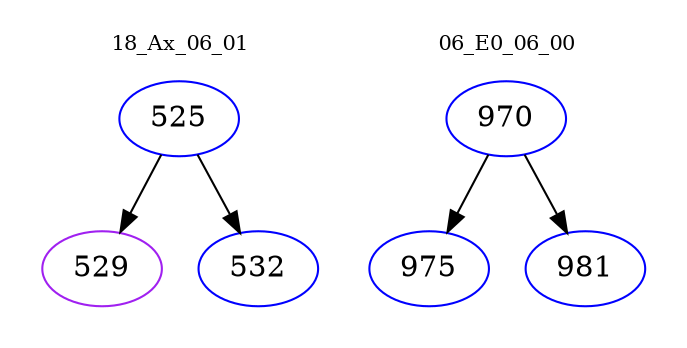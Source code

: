 digraph{
subgraph cluster_0 {
color = white
label = "18_Ax_06_01";
fontsize=10;
T0_525 [label="525", color="blue"]
T0_525 -> T0_529 [color="black"]
T0_529 [label="529", color="purple"]
T0_525 -> T0_532 [color="black"]
T0_532 [label="532", color="blue"]
}
subgraph cluster_1 {
color = white
label = "06_E0_06_00";
fontsize=10;
T1_970 [label="970", color="blue"]
T1_970 -> T1_975 [color="black"]
T1_975 [label="975", color="blue"]
T1_970 -> T1_981 [color="black"]
T1_981 [label="981", color="blue"]
}
}
